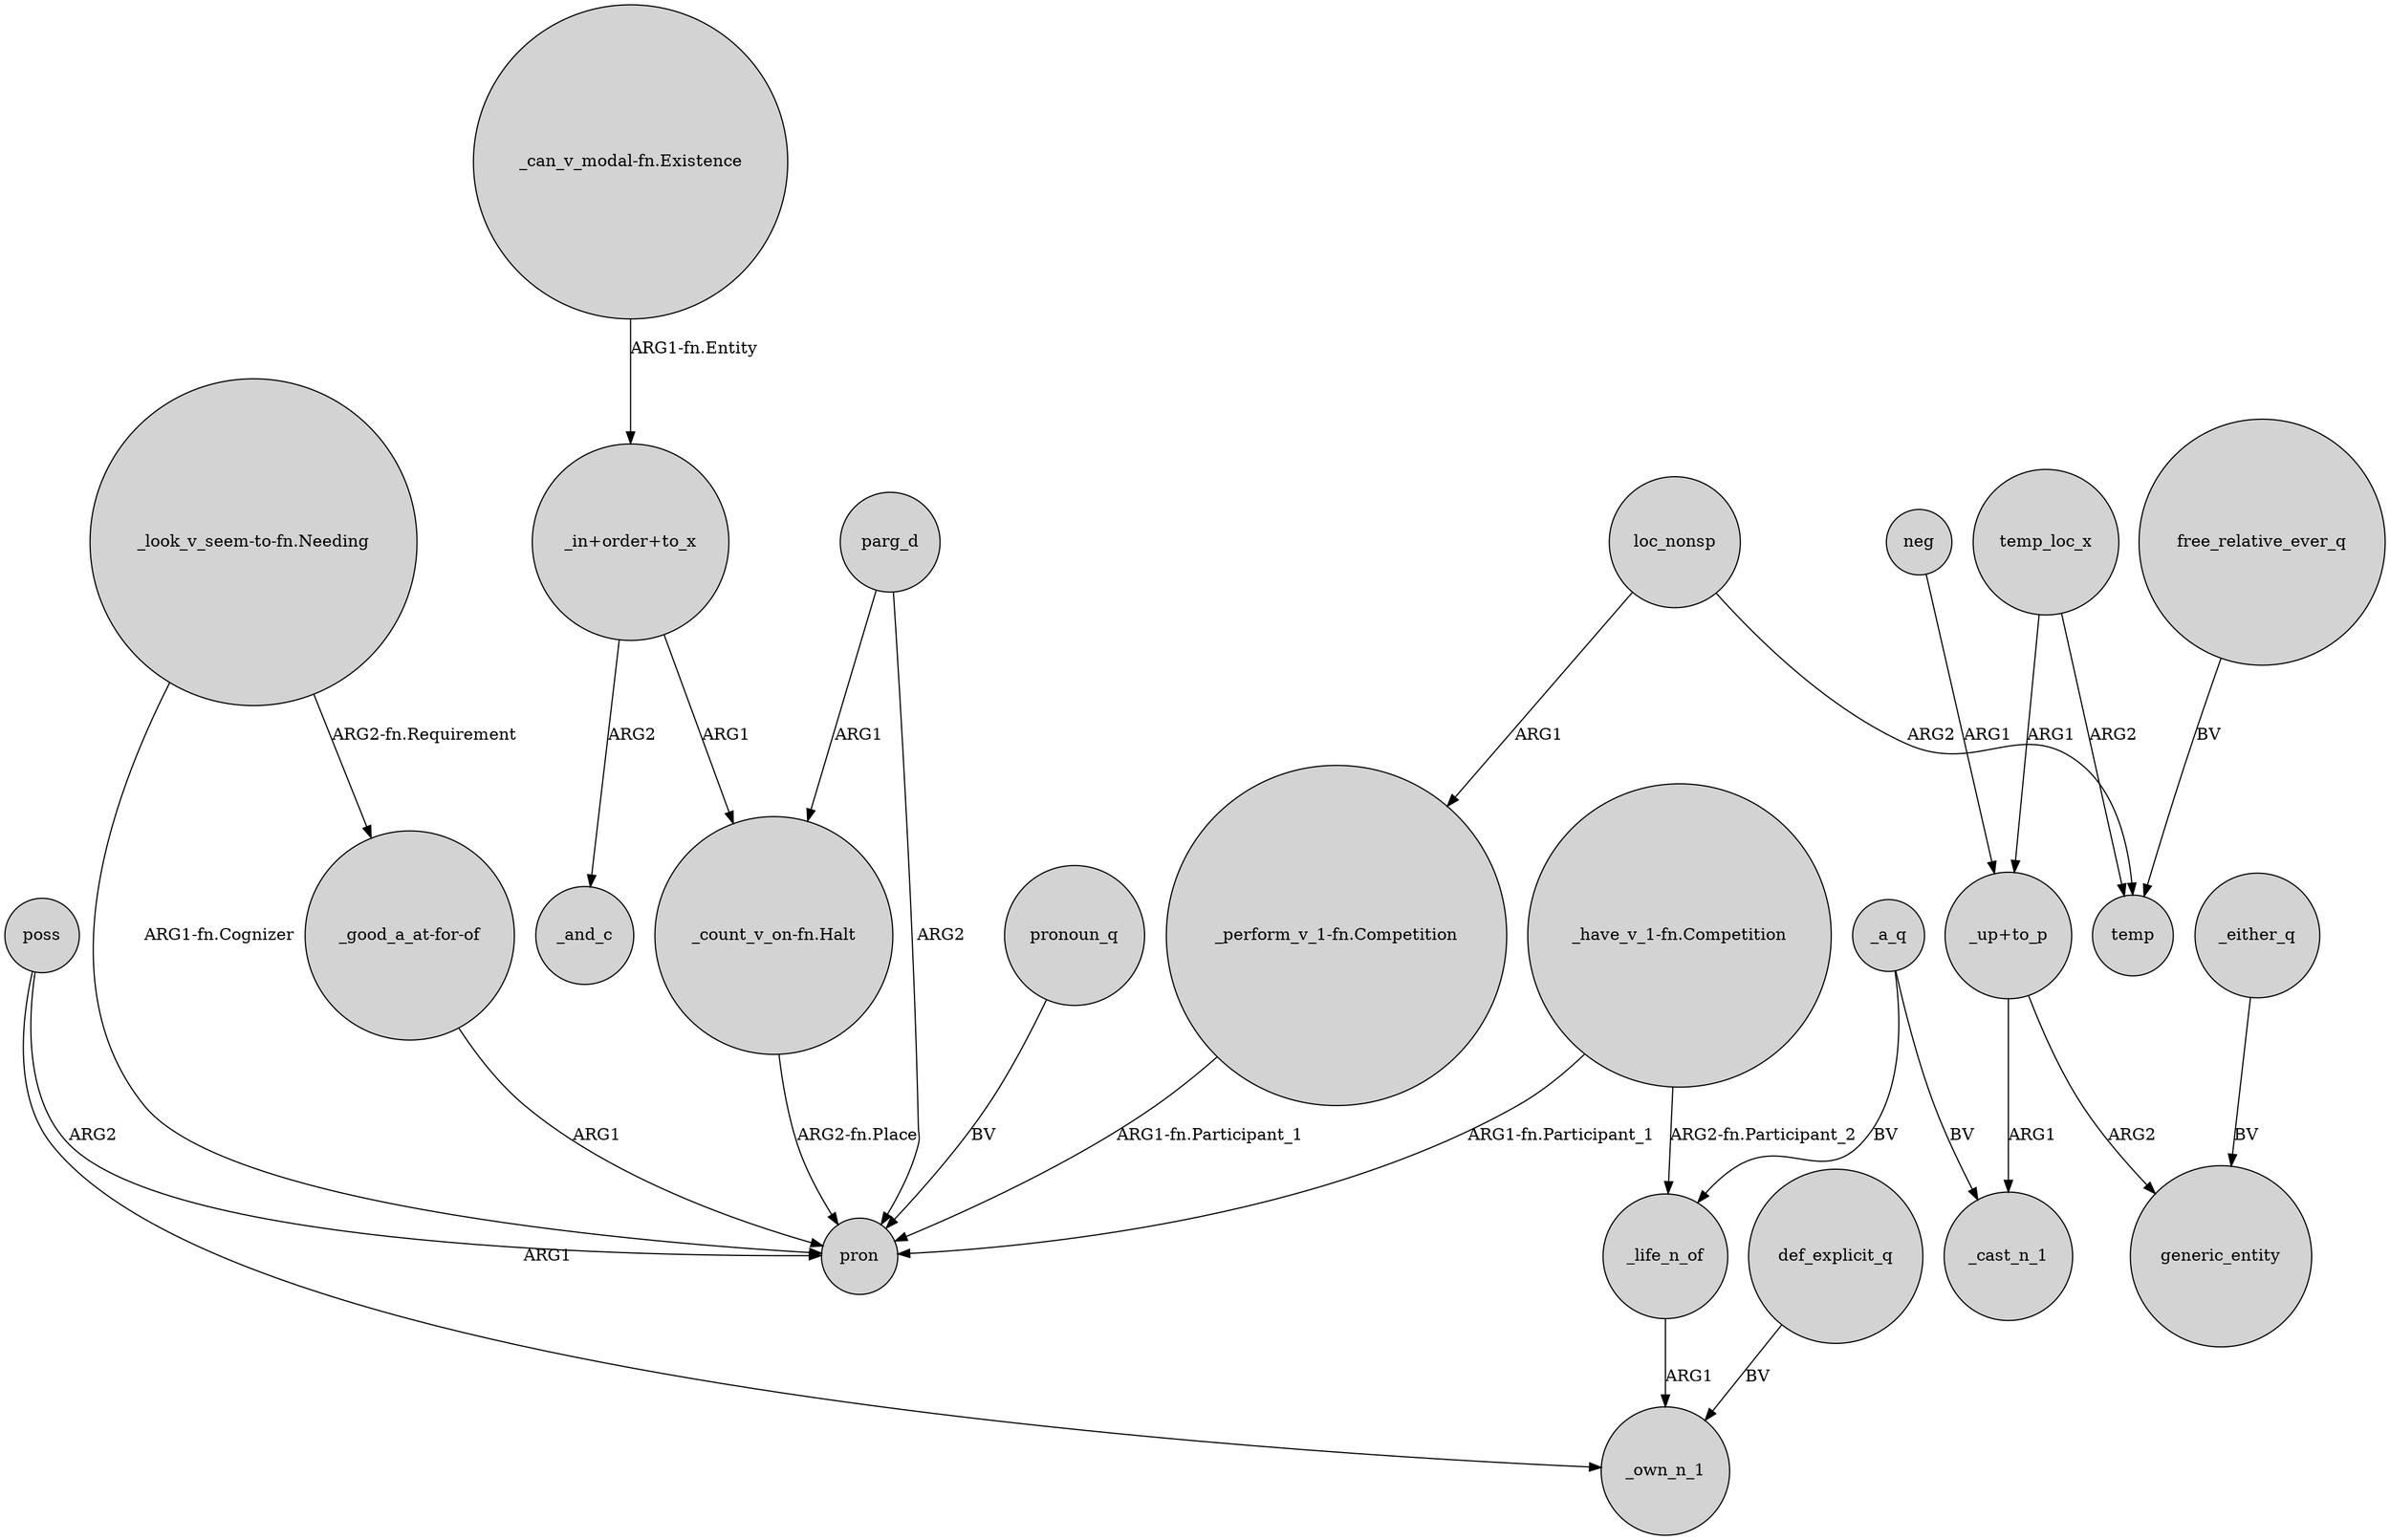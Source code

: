 digraph {
	node [shape=circle style=filled]
	"_count_v_on-fn.Halt" -> pron [label="ARG2-fn.Place"]
	parg_d -> "_count_v_on-fn.Halt" [label=ARG1]
	"_in+order+to_x" -> "_count_v_on-fn.Halt" [label=ARG1]
	temp_loc_x -> "_up+to_p" [label=ARG1]
	temp_loc_x -> temp [label=ARG2]
	"_have_v_1-fn.Competition" -> pron [label="ARG1-fn.Participant_1"]
	parg_d -> pron [label=ARG2]
	"_can_v_modal-fn.Existence" -> "_in+order+to_x" [label="ARG1-fn.Entity"]
	_either_q -> generic_entity [label=BV]
	neg -> "_up+to_p" [label=ARG1]
	loc_nonsp -> temp [label=ARG2]
	poss -> _own_n_1 [label=ARG1]
	_a_q -> _life_n_of [label=BV]
	pronoun_q -> pron [label=BV]
	poss -> pron [label=ARG2]
	"_up+to_p" -> _cast_n_1 [label=ARG1]
	loc_nonsp -> "_perform_v_1-fn.Competition" [label=ARG1]
	def_explicit_q -> _own_n_1 [label=BV]
	free_relative_ever_q -> temp [label=BV]
	"_in+order+to_x" -> _and_c [label=ARG2]
	"_look_v_seem-to-fn.Needing" -> "_good_a_at-for-of" [label="ARG2-fn.Requirement"]
	_a_q -> _cast_n_1 [label=BV]
	"_have_v_1-fn.Competition" -> _life_n_of [label="ARG2-fn.Participant_2"]
	"_up+to_p" -> generic_entity [label=ARG2]
	"_look_v_seem-to-fn.Needing" -> pron [label="ARG1-fn.Cognizer"]
	_life_n_of -> _own_n_1 [label=ARG1]
	"_perform_v_1-fn.Competition" -> pron [label="ARG1-fn.Participant_1"]
	"_good_a_at-for-of" -> pron [label=ARG1]
}
